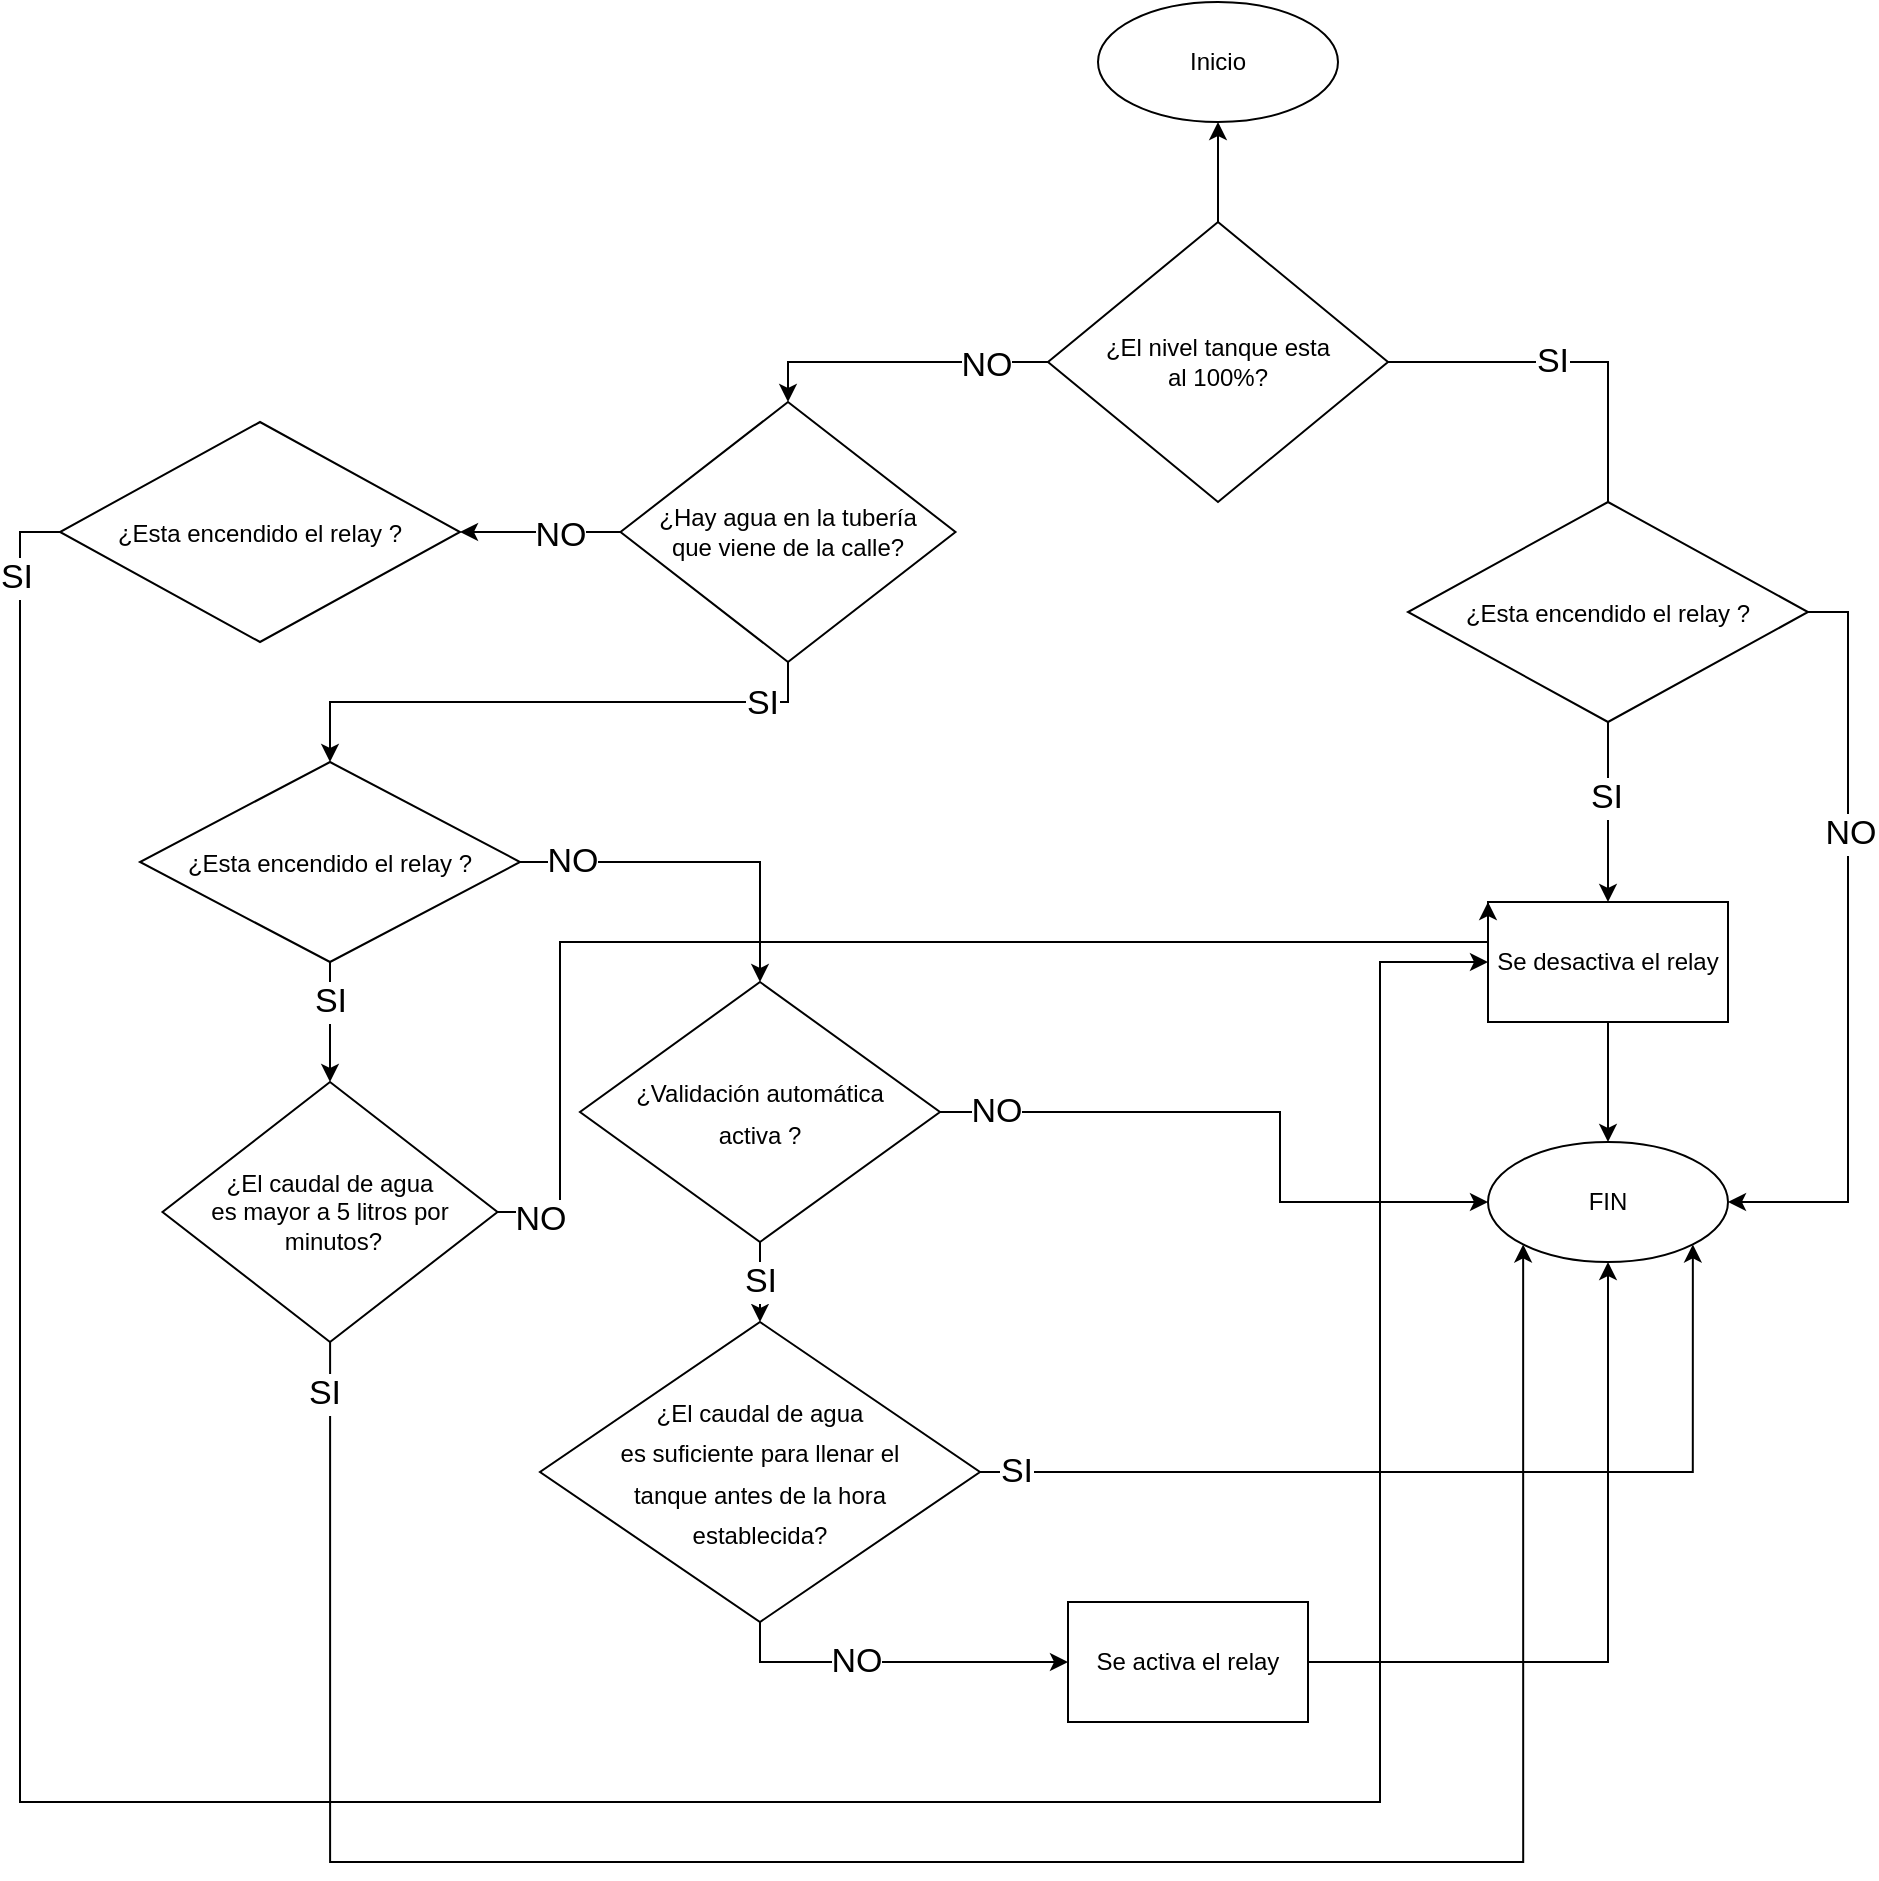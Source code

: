 <mxfile version="20.0.2" type="github">
  <diagram id="XMccEgg_2I5AYmfuxxWF" name="Page-1">
    <mxGraphModel dx="2115" dy="1831" grid="1" gridSize="10" guides="1" tooltips="1" connect="1" arrows="1" fold="1" page="1" pageScale="1" pageWidth="827" pageHeight="1169" math="0" shadow="0">
      <root>
        <mxCell id="0" />
        <mxCell id="1" parent="0" />
        <mxCell id="SRsSawWAYWnFvmfQ8JKs-2" style="edgeStyle=orthogonalEdgeStyle;rounded=0;orthogonalLoop=1;jettySize=auto;html=1;entryX=0.5;entryY=0;entryDx=0;entryDy=0;" parent="1" target="hKDp-RwPDXlJFt4NyMLu-3" edge="1">
          <mxGeometry relative="1" as="geometry">
            <mxPoint x="624" y="140" as="targetPoint" />
            <Array as="points">
              <mxPoint x="624" y="50" />
              <mxPoint x="624" y="170" />
            </Array>
            <mxPoint x="514" y="50" as="sourcePoint" />
          </mxGeometry>
        </mxCell>
        <mxCell id="SRsSawWAYWnFvmfQ8JKs-9" value="SI" style="edgeLabel;html=1;align=center;verticalAlign=middle;resizable=0;points=[];fontSize=17;" parent="SRsSawWAYWnFvmfQ8JKs-2" vertex="1" connectable="0">
          <mxGeometry x="-0.567" y="-3" relative="1" as="geometry">
            <mxPoint x="21" y="-3" as="offset" />
          </mxGeometry>
        </mxCell>
        <mxCell id="hKDp-RwPDXlJFt4NyMLu-36" value="" style="edgeStyle=orthogonalEdgeStyle;rounded=0;orthogonalLoop=1;jettySize=auto;html=1;fontSize=17;" parent="1" source="SRsSawWAYWnFvmfQ8JKs-1" target="hKDp-RwPDXlJFt4NyMLu-35" edge="1">
          <mxGeometry relative="1" as="geometry" />
        </mxCell>
        <mxCell id="IBwcr5gPt2FcrvwLxwh8-7" style="edgeStyle=orthogonalEdgeStyle;rounded=0;orthogonalLoop=1;jettySize=auto;html=1;entryX=0.5;entryY=0;entryDx=0;entryDy=0;fontSize=17;" edge="1" parent="1" source="SRsSawWAYWnFvmfQ8JKs-1" target="SRsSawWAYWnFvmfQ8JKs-14">
          <mxGeometry relative="1" as="geometry" />
        </mxCell>
        <mxCell id="IBwcr5gPt2FcrvwLxwh8-8" value="NO" style="edgeLabel;html=1;align=center;verticalAlign=middle;resizable=0;points=[];fontSize=17;" vertex="1" connectable="0" parent="IBwcr5gPt2FcrvwLxwh8-7">
          <mxGeometry x="-0.58" y="2" relative="1" as="geometry">
            <mxPoint as="offset" />
          </mxGeometry>
        </mxCell>
        <mxCell id="SRsSawWAYWnFvmfQ8JKs-1" value="¿El nivel tanque esta &lt;br&gt;al 100%?" style="rhombus;whiteSpace=wrap;html=1;" parent="1" vertex="1">
          <mxGeometry x="344" y="-20" width="170" height="140" as="geometry" />
        </mxCell>
        <mxCell id="SRsSawWAYWnFvmfQ8JKs-13" style="edgeStyle=orthogonalEdgeStyle;rounded=0;orthogonalLoop=1;jettySize=auto;html=1;fontSize=12;entryX=0;entryY=0.5;entryDx=0;entryDy=0;exitX=0.5;exitY=1;exitDx=0;exitDy=0;" parent="1" source="SRsSawWAYWnFvmfQ8JKs-11" target="SRsSawWAYWnFvmfQ8JKs-15" edge="1">
          <mxGeometry relative="1" as="geometry">
            <mxPoint x="110" y="480" as="targetPoint" />
            <mxPoint x="214" y="270" as="sourcePoint" />
            <Array as="points">
              <mxPoint x="200" y="700" />
              <mxPoint x="354" y="700" />
            </Array>
          </mxGeometry>
        </mxCell>
        <mxCell id="hKDp-RwPDXlJFt4NyMLu-1" value="NO" style="edgeLabel;html=1;align=center;verticalAlign=middle;resizable=0;points=[];fontSize=17;" parent="SRsSawWAYWnFvmfQ8JKs-13" vertex="1" connectable="0">
          <mxGeometry x="-0.224" relative="1" as="geometry">
            <mxPoint as="offset" />
          </mxGeometry>
        </mxCell>
        <mxCell id="hKDp-RwPDXlJFt4NyMLu-27" style="edgeStyle=orthogonalEdgeStyle;rounded=0;orthogonalLoop=1;jettySize=auto;html=1;entryX=1;entryY=1;entryDx=0;entryDy=0;fontSize=17;" parent="1" source="SRsSawWAYWnFvmfQ8JKs-11" target="hKDp-RwPDXlJFt4NyMLu-8" edge="1">
          <mxGeometry relative="1" as="geometry" />
        </mxCell>
        <mxCell id="hKDp-RwPDXlJFt4NyMLu-28" value="SI" style="edgeLabel;html=1;align=center;verticalAlign=middle;resizable=0;points=[];fontSize=17;" parent="hKDp-RwPDXlJFt4NyMLu-27" vertex="1" connectable="0">
          <mxGeometry x="-0.849" y="-1" relative="1" as="geometry">
            <mxPoint x="-18" y="-1" as="offset" />
          </mxGeometry>
        </mxCell>
        <mxCell id="SRsSawWAYWnFvmfQ8JKs-11" value="&lt;span style=&quot;font-size: 12px;&quot;&gt;¿El caudal de agua &lt;br&gt;es suficiente para llenar el &lt;br&gt;tanque antes&amp;nbsp;de la hora &lt;br&gt;establecida?&lt;/span&gt;" style="rhombus;whiteSpace=wrap;html=1;fontSize=17;" parent="1" vertex="1">
          <mxGeometry x="90" y="530" width="220" height="150" as="geometry" />
        </mxCell>
        <mxCell id="hKDp-RwPDXlJFt4NyMLu-39" style="edgeStyle=orthogonalEdgeStyle;rounded=0;orthogonalLoop=1;jettySize=auto;html=1;entryX=0.5;entryY=1;entryDx=0;entryDy=0;fontSize=12;" parent="1" source="SRsSawWAYWnFvmfQ8JKs-15" target="hKDp-RwPDXlJFt4NyMLu-8" edge="1">
          <mxGeometry relative="1" as="geometry" />
        </mxCell>
        <mxCell id="SRsSawWAYWnFvmfQ8JKs-15" value="Se activa el relay" style="whiteSpace=wrap;html=1;" parent="1" vertex="1">
          <mxGeometry x="354" y="670" width="120" height="60" as="geometry" />
        </mxCell>
        <mxCell id="hKDp-RwPDXlJFt4NyMLu-9" value="" style="edgeStyle=orthogonalEdgeStyle;rounded=0;orthogonalLoop=1;jettySize=auto;html=1;fontSize=17;" parent="1" source="SRsSawWAYWnFvmfQ8JKs-21" target="hKDp-RwPDXlJFt4NyMLu-8" edge="1">
          <mxGeometry relative="1" as="geometry" />
        </mxCell>
        <mxCell id="SRsSawWAYWnFvmfQ8JKs-21" value="Se desactiva el relay" style="rounded=0;whiteSpace=wrap;html=1;" parent="1" vertex="1">
          <mxGeometry x="564" y="320" width="120" height="60" as="geometry" />
        </mxCell>
        <mxCell id="hKDp-RwPDXlJFt4NyMLu-4" style="edgeStyle=orthogonalEdgeStyle;rounded=0;orthogonalLoop=1;jettySize=auto;html=1;fontSize=12;exitX=0.5;exitY=1;exitDx=0;exitDy=0;" parent="1" source="hKDp-RwPDXlJFt4NyMLu-3" target="SRsSawWAYWnFvmfQ8JKs-21" edge="1">
          <mxGeometry relative="1" as="geometry">
            <mxPoint x="634" y="290" as="targetPoint" />
            <mxPoint x="634" y="244.5" as="sourcePoint" />
            <Array as="points">
              <mxPoint x="624" y="320" />
              <mxPoint x="624" y="320" />
            </Array>
          </mxGeometry>
        </mxCell>
        <mxCell id="hKDp-RwPDXlJFt4NyMLu-7" value="&lt;span style=&quot;font-size: 17px;&quot;&gt;SI&lt;/span&gt;" style="edgeLabel;html=1;align=center;verticalAlign=middle;resizable=0;points=[];fontSize=17;" parent="hKDp-RwPDXlJFt4NyMLu-4" vertex="1" connectable="0">
          <mxGeometry x="-0.167" relative="1" as="geometry">
            <mxPoint x="-1" as="offset" />
          </mxGeometry>
        </mxCell>
        <mxCell id="hKDp-RwPDXlJFt4NyMLu-10" style="edgeStyle=orthogonalEdgeStyle;rounded=0;orthogonalLoop=1;jettySize=auto;html=1;exitX=1;exitY=0.5;exitDx=0;exitDy=0;entryX=1;entryY=0.5;entryDx=0;entryDy=0;fontSize=17;" parent="1" source="hKDp-RwPDXlJFt4NyMLu-3" target="hKDp-RwPDXlJFt4NyMLu-8" edge="1">
          <mxGeometry relative="1" as="geometry" />
        </mxCell>
        <mxCell id="hKDp-RwPDXlJFt4NyMLu-11" value="NO" style="edgeLabel;html=1;align=center;verticalAlign=middle;resizable=0;points=[];fontSize=17;" parent="hKDp-RwPDXlJFt4NyMLu-10" vertex="1" connectable="0">
          <mxGeometry x="-0.301" y="1" relative="1" as="geometry">
            <mxPoint as="offset" />
          </mxGeometry>
        </mxCell>
        <mxCell id="hKDp-RwPDXlJFt4NyMLu-3" value="&lt;font style=&quot;font-size: 12px;&quot;&gt;¿Esta encendido el relay ?&lt;/font&gt;" style="rhombus;whiteSpace=wrap;html=1;fontSize=17;" parent="1" vertex="1">
          <mxGeometry x="524" y="120" width="200" height="110" as="geometry" />
        </mxCell>
        <mxCell id="hKDp-RwPDXlJFt4NyMLu-8" value="FIN" style="ellipse;whiteSpace=wrap;html=1;rounded=0;" parent="1" vertex="1">
          <mxGeometry x="564" y="440" width="120" height="60" as="geometry" />
        </mxCell>
        <mxCell id="hKDp-RwPDXlJFt4NyMLu-25" style="edgeStyle=orthogonalEdgeStyle;rounded=0;orthogonalLoop=1;jettySize=auto;html=1;fontSize=17;startArrow=none;" parent="1" source="SRsSawWAYWnFvmfQ8JKs-14" target="hKDp-RwPDXlJFt4NyMLu-12" edge="1">
          <mxGeometry relative="1" as="geometry">
            <mxPoint x="214" y="260" as="targetPoint" />
            <Array as="points">
              <mxPoint x="214" y="135" />
            </Array>
          </mxGeometry>
        </mxCell>
        <mxCell id="IBwcr5gPt2FcrvwLxwh8-11" value="NO" style="edgeLabel;html=1;align=center;verticalAlign=middle;resizable=0;points=[];fontSize=17;" vertex="1" connectable="0" parent="hKDp-RwPDXlJFt4NyMLu-25">
          <mxGeometry x="-0.232" y="2" relative="1" as="geometry">
            <mxPoint as="offset" />
          </mxGeometry>
        </mxCell>
        <mxCell id="IBwcr5gPt2FcrvwLxwh8-16" style="edgeStyle=orthogonalEdgeStyle;rounded=0;orthogonalLoop=1;jettySize=auto;html=1;entryX=0;entryY=0.5;entryDx=0;entryDy=0;fontSize=17;exitX=0;exitY=0.5;exitDx=0;exitDy=0;" edge="1" parent="1" source="hKDp-RwPDXlJFt4NyMLu-12" target="SRsSawWAYWnFvmfQ8JKs-21">
          <mxGeometry relative="1" as="geometry">
            <Array as="points">
              <mxPoint x="-170" y="135" />
              <mxPoint x="-170" y="770" />
              <mxPoint x="510" y="770" />
              <mxPoint x="510" y="350" />
            </Array>
          </mxGeometry>
        </mxCell>
        <mxCell id="IBwcr5gPt2FcrvwLxwh8-17" value="SI" style="edgeLabel;html=1;align=center;verticalAlign=middle;resizable=0;points=[];fontSize=17;" vertex="1" connectable="0" parent="IBwcr5gPt2FcrvwLxwh8-16">
          <mxGeometry x="-0.953" y="-2" relative="1" as="geometry">
            <mxPoint as="offset" />
          </mxGeometry>
        </mxCell>
        <mxCell id="hKDp-RwPDXlJFt4NyMLu-12" value="&lt;font style=&quot;font-size: 12px;&quot;&gt;¿Esta encendido el relay ?&lt;/font&gt;" style="rhombus;whiteSpace=wrap;html=1;fontSize=17;" parent="1" vertex="1">
          <mxGeometry x="-150" y="80" width="200" height="110" as="geometry" />
        </mxCell>
        <mxCell id="IBwcr5gPt2FcrvwLxwh8-25" style="edgeStyle=orthogonalEdgeStyle;rounded=0;orthogonalLoop=1;jettySize=auto;html=1;entryX=0;entryY=0;entryDx=0;entryDy=0;fontSize=17;" edge="1" parent="1" source="hKDp-RwPDXlJFt4NyMLu-14" target="SRsSawWAYWnFvmfQ8JKs-21">
          <mxGeometry relative="1" as="geometry">
            <Array as="points">
              <mxPoint x="100" y="475" />
              <mxPoint x="100" y="340" />
              <mxPoint x="564" y="340" />
            </Array>
          </mxGeometry>
        </mxCell>
        <mxCell id="IBwcr5gPt2FcrvwLxwh8-26" value="NO" style="edgeLabel;html=1;align=center;verticalAlign=middle;resizable=0;points=[];fontSize=17;" vertex="1" connectable="0" parent="IBwcr5gPt2FcrvwLxwh8-25">
          <mxGeometry x="-0.853" relative="1" as="geometry">
            <mxPoint x="-10" y="20" as="offset" />
          </mxGeometry>
        </mxCell>
        <mxCell id="IBwcr5gPt2FcrvwLxwh8-27" style="edgeStyle=orthogonalEdgeStyle;rounded=0;orthogonalLoop=1;jettySize=auto;html=1;entryX=0;entryY=1;entryDx=0;entryDy=0;fontSize=17;" edge="1" parent="1" source="hKDp-RwPDXlJFt4NyMLu-14" target="hKDp-RwPDXlJFt4NyMLu-8">
          <mxGeometry relative="1" as="geometry">
            <Array as="points">
              <mxPoint x="-15" y="800" />
              <mxPoint x="582" y="800" />
            </Array>
          </mxGeometry>
        </mxCell>
        <mxCell id="IBwcr5gPt2FcrvwLxwh8-30" value="SI" style="edgeLabel;html=1;align=center;verticalAlign=middle;resizable=0;points=[];fontSize=17;" vertex="1" connectable="0" parent="IBwcr5gPt2FcrvwLxwh8-27">
          <mxGeometry x="-0.956" y="-3" relative="1" as="geometry">
            <mxPoint as="offset" />
          </mxGeometry>
        </mxCell>
        <mxCell id="hKDp-RwPDXlJFt4NyMLu-14" value="¿El caudal de agua &lt;br&gt;es&amp;nbsp;mayor a 5 litros por&lt;br&gt;&amp;nbsp;minutos?" style="rhombus;whiteSpace=wrap;html=1;fontSize=12;" parent="1" vertex="1">
          <mxGeometry x="-98.75" y="410" width="167.5" height="130" as="geometry" />
        </mxCell>
        <mxCell id="hKDp-RwPDXlJFt4NyMLu-35" value="Inicio" style="ellipse;whiteSpace=wrap;html=1;" parent="1" vertex="1">
          <mxGeometry x="369" y="-130" width="120" height="60" as="geometry" />
        </mxCell>
        <mxCell id="IBwcr5gPt2FcrvwLxwh8-14" style="edgeStyle=orthogonalEdgeStyle;rounded=0;orthogonalLoop=1;jettySize=auto;html=1;entryX=0;entryY=0.5;entryDx=0;entryDy=0;fontSize=17;exitX=1;exitY=0.5;exitDx=0;exitDy=0;" edge="1" parent="1" source="hKDp-RwPDXlJFt4NyMLu-37" target="hKDp-RwPDXlJFt4NyMLu-8">
          <mxGeometry relative="1" as="geometry">
            <Array as="points">
              <mxPoint x="460" y="425" />
              <mxPoint x="460" y="470" />
            </Array>
          </mxGeometry>
        </mxCell>
        <mxCell id="IBwcr5gPt2FcrvwLxwh8-15" value="NO" style="edgeLabel;html=1;align=center;verticalAlign=middle;resizable=0;points=[];fontSize=17;" vertex="1" connectable="0" parent="IBwcr5gPt2FcrvwLxwh8-14">
          <mxGeometry x="-0.824" relative="1" as="geometry">
            <mxPoint as="offset" />
          </mxGeometry>
        </mxCell>
        <mxCell id="hKDp-RwPDXlJFt4NyMLu-37" value="&lt;font style=&quot;font-size: 12px;&quot;&gt;¿Validación automática &lt;br&gt;activa ?&lt;/font&gt;" style="rhombus;whiteSpace=wrap;html=1;fontSize=17;" parent="1" vertex="1">
          <mxGeometry x="110" y="360" width="180" height="130" as="geometry" />
        </mxCell>
        <mxCell id="hKDp-RwPDXlJFt4NyMLu-42" value="" style="endArrow=classic;html=1;rounded=0;fontSize=17;exitX=0.5;exitY=1;exitDx=0;exitDy=0;entryX=0.5;entryY=0;entryDx=0;entryDy=0;" parent="1" source="hKDp-RwPDXlJFt4NyMLu-37" target="SRsSawWAYWnFvmfQ8JKs-11" edge="1">
          <mxGeometry relative="1" as="geometry">
            <mxPoint x="270" y="340" as="sourcePoint" />
            <mxPoint x="370" y="340" as="targetPoint" />
          </mxGeometry>
        </mxCell>
        <mxCell id="hKDp-RwPDXlJFt4NyMLu-43" value="SI" style="edgeLabel;resizable=0;html=1;align=center;verticalAlign=middle;fontSize=17;" parent="hKDp-RwPDXlJFt4NyMLu-42" connectable="0" vertex="1">
          <mxGeometry relative="1" as="geometry" />
        </mxCell>
        <mxCell id="IBwcr5gPt2FcrvwLxwh8-12" style="edgeStyle=orthogonalEdgeStyle;rounded=0;orthogonalLoop=1;jettySize=auto;html=1;exitX=0.5;exitY=1;exitDx=0;exitDy=0;fontSize=17;entryX=0.5;entryY=0;entryDx=0;entryDy=0;" edge="1" parent="1" source="SRsSawWAYWnFvmfQ8JKs-14" target="IBwcr5gPt2FcrvwLxwh8-19">
          <mxGeometry relative="1" as="geometry">
            <mxPoint x="214" y="270" as="targetPoint" />
            <Array as="points">
              <mxPoint x="214" y="220" />
              <mxPoint x="-15" y="220" />
            </Array>
          </mxGeometry>
        </mxCell>
        <mxCell id="IBwcr5gPt2FcrvwLxwh8-13" value="SI" style="edgeLabel;html=1;align=center;verticalAlign=middle;resizable=0;points=[];fontSize=17;" vertex="1" connectable="0" parent="IBwcr5gPt2FcrvwLxwh8-12">
          <mxGeometry x="-0.278" y="1" relative="1" as="geometry">
            <mxPoint x="67" as="offset" />
          </mxGeometry>
        </mxCell>
        <mxCell id="SRsSawWAYWnFvmfQ8JKs-14" value="¿Hay agua en la tubería &lt;br&gt;que viene de la calle?" style="rhombus;whiteSpace=wrap;html=1;fontSize=12;" parent="1" vertex="1">
          <mxGeometry x="130.25" y="70" width="167.5" height="130" as="geometry" />
        </mxCell>
        <mxCell id="IBwcr5gPt2FcrvwLxwh8-22" style="edgeStyle=orthogonalEdgeStyle;rounded=0;orthogonalLoop=1;jettySize=auto;html=1;entryX=0.5;entryY=0;entryDx=0;entryDy=0;fontSize=17;" edge="1" parent="1" source="IBwcr5gPt2FcrvwLxwh8-19" target="hKDp-RwPDXlJFt4NyMLu-14">
          <mxGeometry relative="1" as="geometry" />
        </mxCell>
        <mxCell id="IBwcr5gPt2FcrvwLxwh8-24" value="SI" style="edgeLabel;html=1;align=center;verticalAlign=middle;resizable=0;points=[];fontSize=17;" vertex="1" connectable="0" parent="IBwcr5gPt2FcrvwLxwh8-22">
          <mxGeometry x="-0.656" relative="1" as="geometry">
            <mxPoint y="9" as="offset" />
          </mxGeometry>
        </mxCell>
        <mxCell id="IBwcr5gPt2FcrvwLxwh8-28" style="edgeStyle=orthogonalEdgeStyle;rounded=0;orthogonalLoop=1;jettySize=auto;html=1;fontSize=17;exitX=1;exitY=0.5;exitDx=0;exitDy=0;" edge="1" parent="1" source="IBwcr5gPt2FcrvwLxwh8-19" target="hKDp-RwPDXlJFt4NyMLu-37">
          <mxGeometry relative="1" as="geometry" />
        </mxCell>
        <mxCell id="IBwcr5gPt2FcrvwLxwh8-29" value="NO" style="edgeLabel;html=1;align=center;verticalAlign=middle;resizable=0;points=[];fontSize=17;" vertex="1" connectable="0" parent="IBwcr5gPt2FcrvwLxwh8-28">
          <mxGeometry x="-0.716" relative="1" as="geometry">
            <mxPoint as="offset" />
          </mxGeometry>
        </mxCell>
        <mxCell id="IBwcr5gPt2FcrvwLxwh8-19" value="&lt;font style=&quot;font-size: 12px;&quot;&gt;¿Esta encendido el relay&amp;nbsp;?&lt;/font&gt;" style="rhombus;whiteSpace=wrap;html=1;fontSize=17;" vertex="1" parent="1">
          <mxGeometry x="-110" y="250" width="190" height="100" as="geometry" />
        </mxCell>
      </root>
    </mxGraphModel>
  </diagram>
</mxfile>
